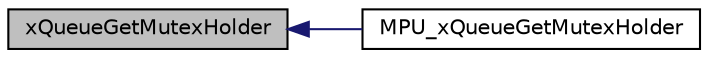 digraph "xQueueGetMutexHolder"
{
  edge [fontname="Helvetica",fontsize="10",labelfontname="Helvetica",labelfontsize="10"];
  node [fontname="Helvetica",fontsize="10",shape=record];
  rankdir="LR";
  Node70 [label="xQueueGetMutexHolder",height=0.2,width=0.4,color="black", fillcolor="grey75", style="filled", fontcolor="black"];
  Node70 -> Node71 [dir="back",color="midnightblue",fontsize="10",style="solid",fontname="Helvetica"];
  Node71 [label="MPU_xQueueGetMutexHolder",height=0.2,width=0.4,color="black", fillcolor="white", style="filled",URL="$mpu__wrappers_8c.html#a7278ca1132b990192755eee24d6d2ef7"];
}
